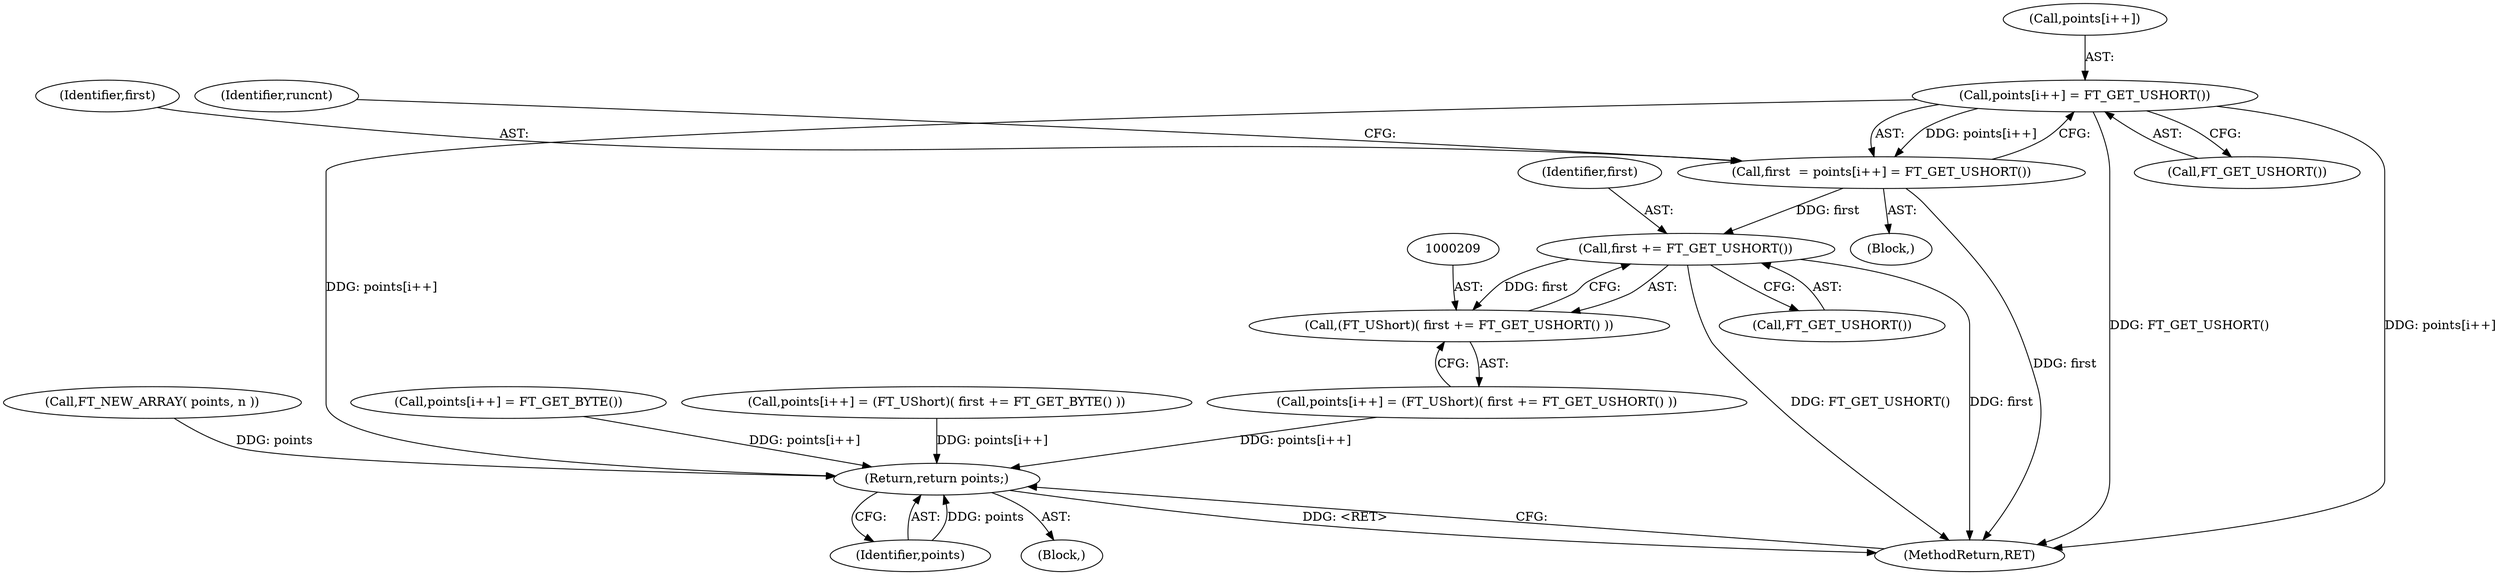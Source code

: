 digraph "0_savannah_59eb9f8cfe7d1df379a2318316d1f04f80fba54a@array" {
"1000177" [label="(Call,points[i++] = FT_GET_USHORT())"];
"1000175" [label="(Call,first  = points[i++] = FT_GET_USHORT())"];
"1000210" [label="(Call,first += FT_GET_USHORT())"];
"1000208" [label="(Call,(FT_UShort)( first += FT_GET_USHORT() ))"];
"1000254" [label="(Return,return points;)"];
"1000217" [label="(Call,points[i++] = FT_GET_BYTE())"];
"1000175" [label="(Call,first  = points[i++] = FT_GET_USHORT())"];
"1000176" [label="(Identifier,first)"];
"1000177" [label="(Call,points[i++] = FT_GET_USHORT())"];
"1000211" [label="(Identifier,first)"];
"1000149" [label="(Call,FT_NEW_ARRAY( points, n ))"];
"1000255" [label="(Identifier,points)"];
"1000256" [label="(MethodReturn,RET)"];
"1000212" [label="(Call,FT_GET_USHORT())"];
"1000104" [label="(Block,)"];
"1000243" [label="(Call,points[i++] = (FT_UShort)( first += FT_GET_BYTE() ))"];
"1000254" [label="(Return,return points;)"];
"1000208" [label="(Call,(FT_UShort)( first += FT_GET_USHORT() ))"];
"1000182" [label="(Call,FT_GET_USHORT())"];
"1000178" [label="(Call,points[i++])"];
"1000169" [label="(Block,)"];
"1000210" [label="(Call,first += FT_GET_USHORT())"];
"1000186" [label="(Identifier,runcnt)"];
"1000203" [label="(Call,points[i++] = (FT_UShort)( first += FT_GET_USHORT() ))"];
"1000177" -> "1000175"  [label="AST: "];
"1000177" -> "1000182"  [label="CFG: "];
"1000178" -> "1000177"  [label="AST: "];
"1000182" -> "1000177"  [label="AST: "];
"1000175" -> "1000177"  [label="CFG: "];
"1000177" -> "1000256"  [label="DDG: FT_GET_USHORT()"];
"1000177" -> "1000256"  [label="DDG: points[i++]"];
"1000177" -> "1000175"  [label="DDG: points[i++]"];
"1000177" -> "1000254"  [label="DDG: points[i++]"];
"1000175" -> "1000169"  [label="AST: "];
"1000176" -> "1000175"  [label="AST: "];
"1000186" -> "1000175"  [label="CFG: "];
"1000175" -> "1000256"  [label="DDG: first"];
"1000175" -> "1000210"  [label="DDG: first"];
"1000210" -> "1000208"  [label="AST: "];
"1000210" -> "1000212"  [label="CFG: "];
"1000211" -> "1000210"  [label="AST: "];
"1000212" -> "1000210"  [label="AST: "];
"1000208" -> "1000210"  [label="CFG: "];
"1000210" -> "1000256"  [label="DDG: FT_GET_USHORT()"];
"1000210" -> "1000256"  [label="DDG: first"];
"1000210" -> "1000208"  [label="DDG: first"];
"1000208" -> "1000203"  [label="AST: "];
"1000209" -> "1000208"  [label="AST: "];
"1000203" -> "1000208"  [label="CFG: "];
"1000254" -> "1000104"  [label="AST: "];
"1000254" -> "1000255"  [label="CFG: "];
"1000255" -> "1000254"  [label="AST: "];
"1000256" -> "1000254"  [label="CFG: "];
"1000254" -> "1000256"  [label="DDG: <RET>"];
"1000255" -> "1000254"  [label="DDG: points"];
"1000217" -> "1000254"  [label="DDG: points[i++]"];
"1000203" -> "1000254"  [label="DDG: points[i++]"];
"1000243" -> "1000254"  [label="DDG: points[i++]"];
"1000149" -> "1000254"  [label="DDG: points"];
}
